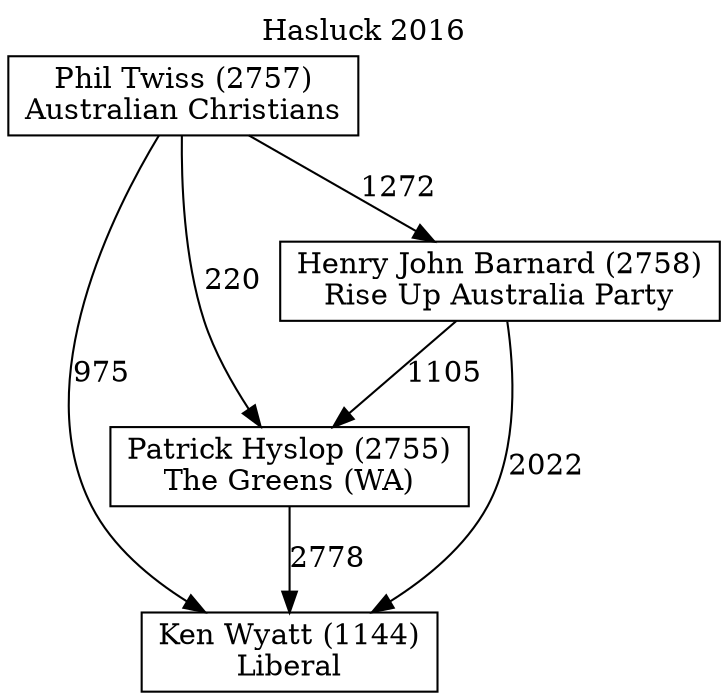 // House preference flow
digraph "Ken Wyatt (1144)_Hasluck_2016" {
	graph [label="Hasluck 2016" labelloc=t mclimit=10]
	node [shape=box]
	"Ken Wyatt (1144)" [label="Ken Wyatt (1144)
Liberal"]
	"Patrick Hyslop (2755)" [label="Patrick Hyslop (2755)
The Greens (WA)"]
	"Henry John Barnard (2758)" [label="Henry John Barnard (2758)
Rise Up Australia Party"]
	"Phil Twiss (2757)" [label="Phil Twiss (2757)
Australian Christians"]
	"Patrick Hyslop (2755)" -> "Ken Wyatt (1144)" [label=2778]
	"Henry John Barnard (2758)" -> "Patrick Hyslop (2755)" [label=1105]
	"Phil Twiss (2757)" -> "Henry John Barnard (2758)" [label=1272]
	"Henry John Barnard (2758)" -> "Ken Wyatt (1144)" [label=2022]
	"Phil Twiss (2757)" -> "Ken Wyatt (1144)" [label=975]
	"Phil Twiss (2757)" -> "Patrick Hyslop (2755)" [label=220]
}
